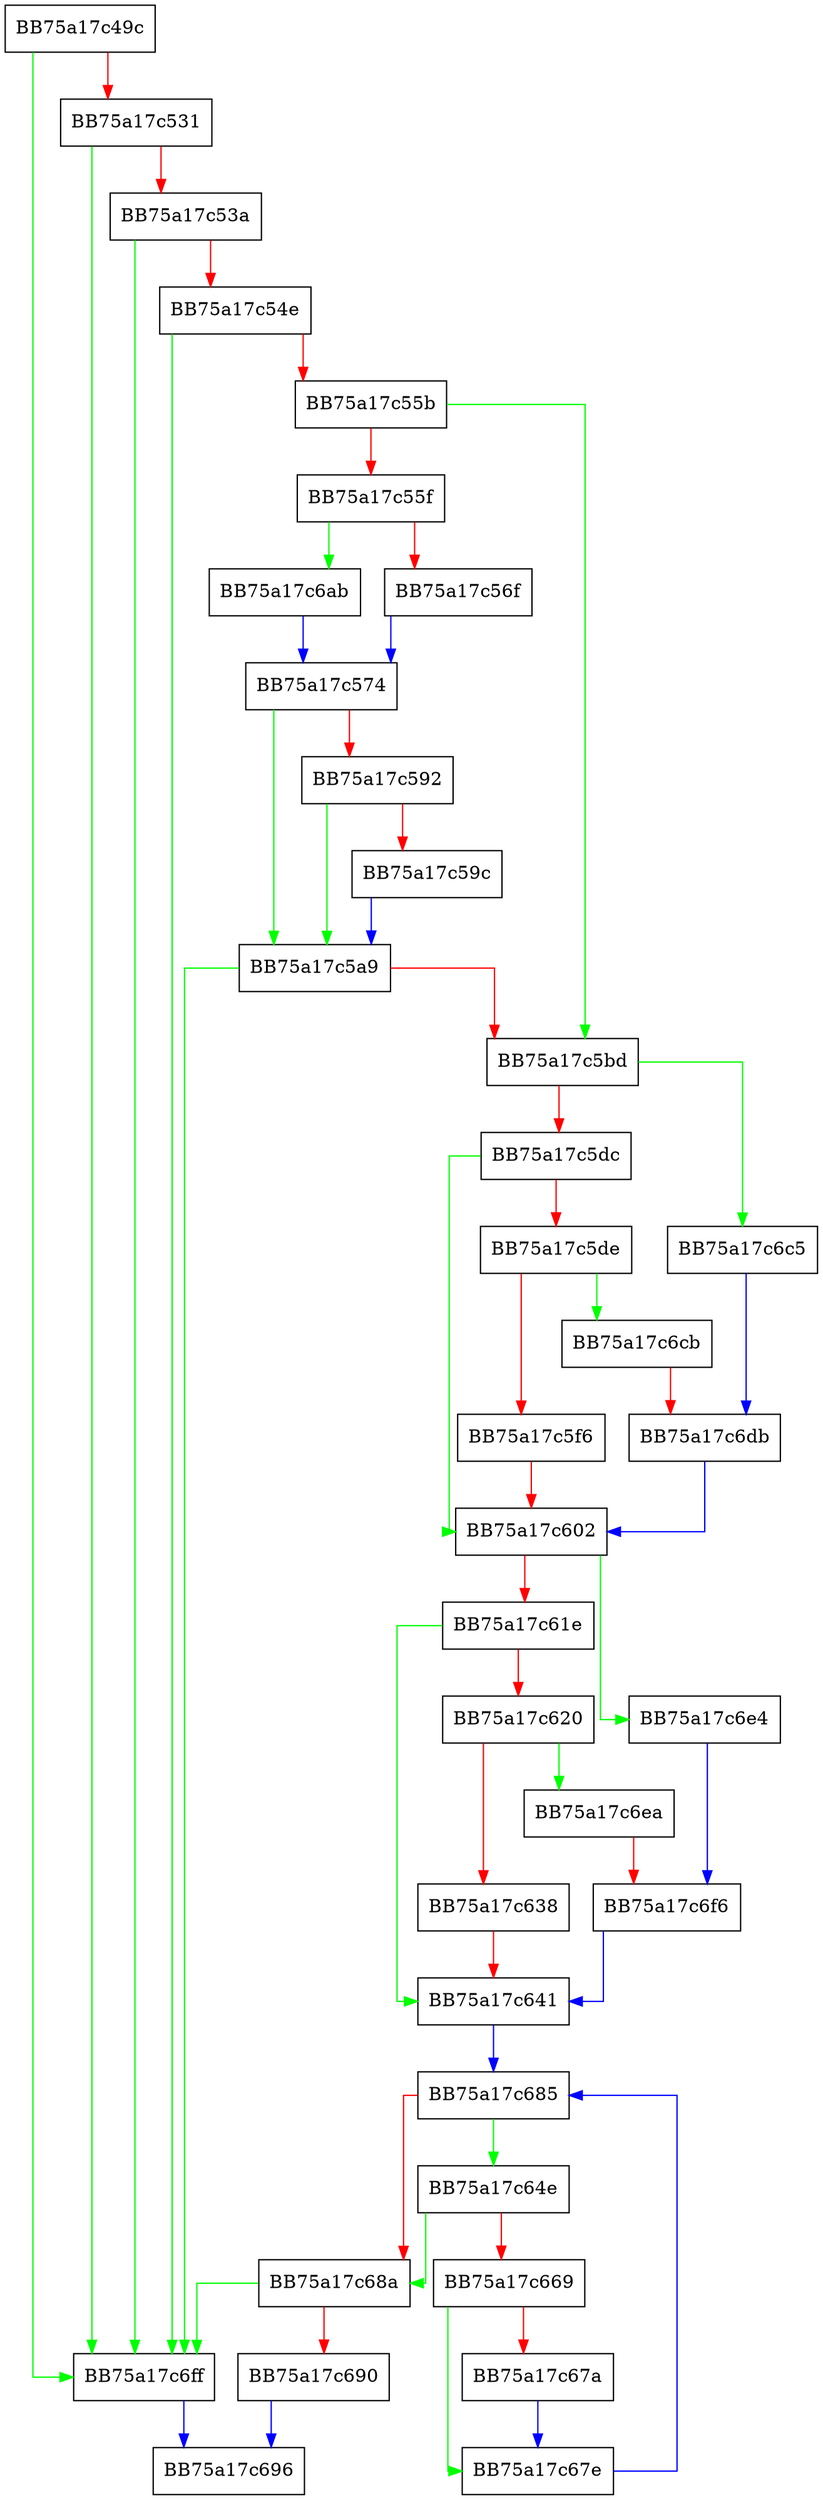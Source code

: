 digraph load {
  node [shape="box"];
  graph [splines=ortho];
  BB75a17c49c -> BB75a17c6ff [color="green"];
  BB75a17c49c -> BB75a17c531 [color="red"];
  BB75a17c531 -> BB75a17c6ff [color="green"];
  BB75a17c531 -> BB75a17c53a [color="red"];
  BB75a17c53a -> BB75a17c6ff [color="green"];
  BB75a17c53a -> BB75a17c54e [color="red"];
  BB75a17c54e -> BB75a17c6ff [color="green"];
  BB75a17c54e -> BB75a17c55b [color="red"];
  BB75a17c55b -> BB75a17c5bd [color="green"];
  BB75a17c55b -> BB75a17c55f [color="red"];
  BB75a17c55f -> BB75a17c6ab [color="green"];
  BB75a17c55f -> BB75a17c56f [color="red"];
  BB75a17c56f -> BB75a17c574 [color="blue"];
  BB75a17c574 -> BB75a17c5a9 [color="green"];
  BB75a17c574 -> BB75a17c592 [color="red"];
  BB75a17c592 -> BB75a17c5a9 [color="green"];
  BB75a17c592 -> BB75a17c59c [color="red"];
  BB75a17c59c -> BB75a17c5a9 [color="blue"];
  BB75a17c5a9 -> BB75a17c6ff [color="green"];
  BB75a17c5a9 -> BB75a17c5bd [color="red"];
  BB75a17c5bd -> BB75a17c6c5 [color="green"];
  BB75a17c5bd -> BB75a17c5dc [color="red"];
  BB75a17c5dc -> BB75a17c602 [color="green"];
  BB75a17c5dc -> BB75a17c5de [color="red"];
  BB75a17c5de -> BB75a17c6cb [color="green"];
  BB75a17c5de -> BB75a17c5f6 [color="red"];
  BB75a17c5f6 -> BB75a17c602 [color="red"];
  BB75a17c602 -> BB75a17c6e4 [color="green"];
  BB75a17c602 -> BB75a17c61e [color="red"];
  BB75a17c61e -> BB75a17c641 [color="green"];
  BB75a17c61e -> BB75a17c620 [color="red"];
  BB75a17c620 -> BB75a17c6ea [color="green"];
  BB75a17c620 -> BB75a17c638 [color="red"];
  BB75a17c638 -> BB75a17c641 [color="red"];
  BB75a17c641 -> BB75a17c685 [color="blue"];
  BB75a17c64e -> BB75a17c68a [color="green"];
  BB75a17c64e -> BB75a17c669 [color="red"];
  BB75a17c669 -> BB75a17c67e [color="green"];
  BB75a17c669 -> BB75a17c67a [color="red"];
  BB75a17c67a -> BB75a17c67e [color="blue"];
  BB75a17c67e -> BB75a17c685 [color="blue"];
  BB75a17c685 -> BB75a17c64e [color="green"];
  BB75a17c685 -> BB75a17c68a [color="red"];
  BB75a17c68a -> BB75a17c6ff [color="green"];
  BB75a17c68a -> BB75a17c690 [color="red"];
  BB75a17c690 -> BB75a17c696 [color="blue"];
  BB75a17c6ab -> BB75a17c574 [color="blue"];
  BB75a17c6c5 -> BB75a17c6db [color="blue"];
  BB75a17c6cb -> BB75a17c6db [color="red"];
  BB75a17c6db -> BB75a17c602 [color="blue"];
  BB75a17c6e4 -> BB75a17c6f6 [color="blue"];
  BB75a17c6ea -> BB75a17c6f6 [color="red"];
  BB75a17c6f6 -> BB75a17c641 [color="blue"];
  BB75a17c6ff -> BB75a17c696 [color="blue"];
}